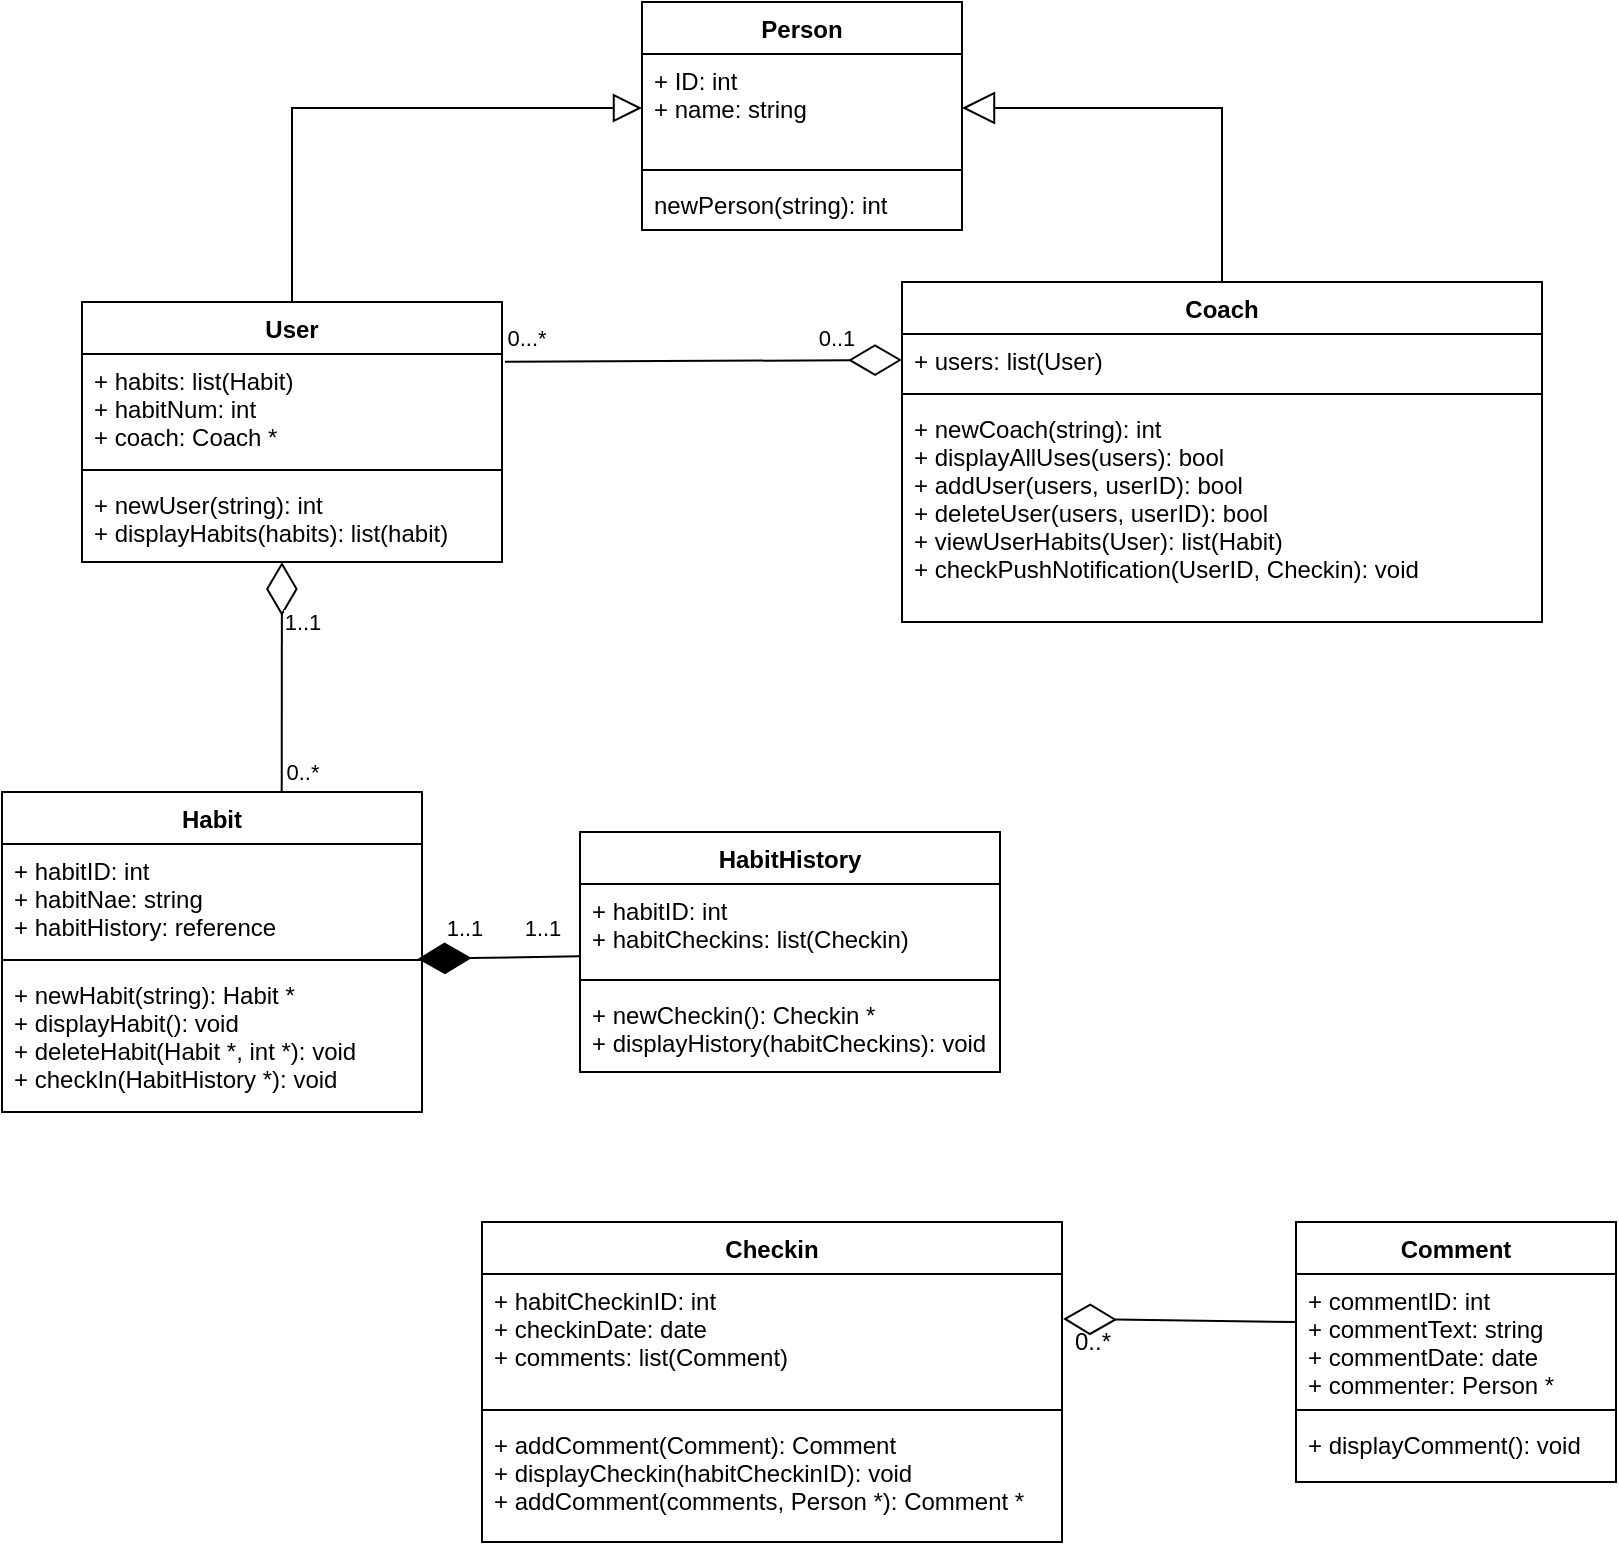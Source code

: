 <mxfile version="13.9.7" type="github">
  <diagram id="C5RBs43oDa-KdzZeNtuy" name="Page-1">
    <mxGraphModel dx="981" dy="526" grid="1" gridSize="10" guides="1" tooltips="1" connect="1" arrows="1" fold="1" page="1" pageScale="1" pageWidth="827" pageHeight="1169" math="0" shadow="0">
      <root>
        <mxCell id="WIyWlLk6GJQsqaUBKTNV-0" />
        <mxCell id="WIyWlLk6GJQsqaUBKTNV-1" parent="WIyWlLk6GJQsqaUBKTNV-0" />
        <mxCell id="pPSNxypL9fmhpAs0OBv2-0" value="Person" style="swimlane;fontStyle=1;align=center;verticalAlign=top;childLayout=stackLayout;horizontal=1;startSize=26;horizontalStack=0;resizeParent=1;resizeParentMax=0;resizeLast=0;collapsible=1;marginBottom=0;" vertex="1" parent="WIyWlLk6GJQsqaUBKTNV-1">
          <mxGeometry x="340" y="30" width="160" height="114" as="geometry" />
        </mxCell>
        <mxCell id="pPSNxypL9fmhpAs0OBv2-1" value="+ ID: int&#xa;+ name: string&#xa;" style="text;strokeColor=none;fillColor=none;align=left;verticalAlign=top;spacingLeft=4;spacingRight=4;overflow=hidden;rotatable=0;points=[[0,0.5],[1,0.5]];portConstraint=eastwest;" vertex="1" parent="pPSNxypL9fmhpAs0OBv2-0">
          <mxGeometry y="26" width="160" height="54" as="geometry" />
        </mxCell>
        <mxCell id="pPSNxypL9fmhpAs0OBv2-2" value="" style="line;strokeWidth=1;fillColor=none;align=left;verticalAlign=middle;spacingTop=-1;spacingLeft=3;spacingRight=3;rotatable=0;labelPosition=right;points=[];portConstraint=eastwest;" vertex="1" parent="pPSNxypL9fmhpAs0OBv2-0">
          <mxGeometry y="80" width="160" height="8" as="geometry" />
        </mxCell>
        <mxCell id="pPSNxypL9fmhpAs0OBv2-3" value="newPerson(string): int" style="text;strokeColor=none;fillColor=none;align=left;verticalAlign=top;spacingLeft=4;spacingRight=4;overflow=hidden;rotatable=0;points=[[0,0.5],[1,0.5]];portConstraint=eastwest;" vertex="1" parent="pPSNxypL9fmhpAs0OBv2-0">
          <mxGeometry y="88" width="160" height="26" as="geometry" />
        </mxCell>
        <mxCell id="pPSNxypL9fmhpAs0OBv2-12" style="edgeStyle=orthogonalEdgeStyle;rounded=0;orthogonalLoop=1;jettySize=auto;html=1;exitX=0.5;exitY=0;exitDx=0;exitDy=0;endArrow=block;endFill=0;endSize=12;" edge="1" parent="WIyWlLk6GJQsqaUBKTNV-1" source="pPSNxypL9fmhpAs0OBv2-4" target="pPSNxypL9fmhpAs0OBv2-1">
          <mxGeometry relative="1" as="geometry" />
        </mxCell>
        <mxCell id="pPSNxypL9fmhpAs0OBv2-4" value="User" style="swimlane;fontStyle=1;align=center;verticalAlign=top;childLayout=stackLayout;horizontal=1;startSize=26;horizontalStack=0;resizeParent=1;resizeParentMax=0;resizeLast=0;collapsible=1;marginBottom=0;" vertex="1" parent="WIyWlLk6GJQsqaUBKTNV-1">
          <mxGeometry x="60" y="180" width="210" height="130" as="geometry" />
        </mxCell>
        <mxCell id="pPSNxypL9fmhpAs0OBv2-5" value="+ habits: list(Habit)&#xa;+ habitNum: int&#xa;+ coach: Coach *&#xa;" style="text;strokeColor=none;fillColor=none;align=left;verticalAlign=top;spacingLeft=4;spacingRight=4;overflow=hidden;rotatable=0;points=[[0,0.5],[1,0.5]];portConstraint=eastwest;" vertex="1" parent="pPSNxypL9fmhpAs0OBv2-4">
          <mxGeometry y="26" width="210" height="54" as="geometry" />
        </mxCell>
        <mxCell id="pPSNxypL9fmhpAs0OBv2-6" value="" style="line;strokeWidth=1;fillColor=none;align=left;verticalAlign=middle;spacingTop=-1;spacingLeft=3;spacingRight=3;rotatable=0;labelPosition=right;points=[];portConstraint=eastwest;" vertex="1" parent="pPSNxypL9fmhpAs0OBv2-4">
          <mxGeometry y="80" width="210" height="8" as="geometry" />
        </mxCell>
        <mxCell id="pPSNxypL9fmhpAs0OBv2-7" value="+ newUser(string): int&#xa;+ displayHabits(habits): list(habit)" style="text;strokeColor=none;fillColor=none;align=left;verticalAlign=top;spacingLeft=4;spacingRight=4;overflow=hidden;rotatable=0;points=[[0,0.5],[1,0.5]];portConstraint=eastwest;" vertex="1" parent="pPSNxypL9fmhpAs0OBv2-4">
          <mxGeometry y="88" width="210" height="42" as="geometry" />
        </mxCell>
        <mxCell id="pPSNxypL9fmhpAs0OBv2-13" style="edgeStyle=orthogonalEdgeStyle;rounded=0;orthogonalLoop=1;jettySize=auto;html=1;exitX=0.5;exitY=0;exitDx=0;exitDy=0;entryX=1;entryY=0.5;entryDx=0;entryDy=0;endArrow=block;endFill=0;endSize=14;" edge="1" parent="WIyWlLk6GJQsqaUBKTNV-1" source="pPSNxypL9fmhpAs0OBv2-8" target="pPSNxypL9fmhpAs0OBv2-1">
          <mxGeometry relative="1" as="geometry">
            <mxPoint x="620" y="50" as="targetPoint" />
          </mxGeometry>
        </mxCell>
        <mxCell id="pPSNxypL9fmhpAs0OBv2-8" value="Coach" style="swimlane;fontStyle=1;align=center;verticalAlign=top;childLayout=stackLayout;horizontal=1;startSize=26;horizontalStack=0;resizeParent=1;resizeParentMax=0;resizeLast=0;collapsible=1;marginBottom=0;" vertex="1" parent="WIyWlLk6GJQsqaUBKTNV-1">
          <mxGeometry x="470" y="170" width="320" height="170" as="geometry" />
        </mxCell>
        <mxCell id="pPSNxypL9fmhpAs0OBv2-9" value="+ users: list(User) " style="text;strokeColor=none;fillColor=none;align=left;verticalAlign=top;spacingLeft=4;spacingRight=4;overflow=hidden;rotatable=0;points=[[0,0.5],[1,0.5]];portConstraint=eastwest;" vertex="1" parent="pPSNxypL9fmhpAs0OBv2-8">
          <mxGeometry y="26" width="320" height="26" as="geometry" />
        </mxCell>
        <mxCell id="pPSNxypL9fmhpAs0OBv2-10" value="" style="line;strokeWidth=1;fillColor=none;align=left;verticalAlign=middle;spacingTop=-1;spacingLeft=3;spacingRight=3;rotatable=0;labelPosition=right;points=[];portConstraint=eastwest;" vertex="1" parent="pPSNxypL9fmhpAs0OBv2-8">
          <mxGeometry y="52" width="320" height="8" as="geometry" />
        </mxCell>
        <mxCell id="pPSNxypL9fmhpAs0OBv2-11" value="+ newCoach(string): int&#xa;+ displayAllUses(users): bool&#xa;+ addUser(users, userID): bool&#xa;+ deleteUser(users, userID): bool&#xa;+ viewUserHabits(User): list(Habit)&#xa;+ checkPushNotification(UserID, Checkin): void&#xa;&#xa;&#xa;" style="text;strokeColor=none;fillColor=none;align=left;verticalAlign=top;spacingLeft=4;spacingRight=4;overflow=hidden;rotatable=0;points=[[0,0.5],[1,0.5]];portConstraint=eastwest;" vertex="1" parent="pPSNxypL9fmhpAs0OBv2-8">
          <mxGeometry y="60" width="320" height="110" as="geometry" />
        </mxCell>
        <mxCell id="pPSNxypL9fmhpAs0OBv2-16" value="" style="endArrow=diamondThin;endFill=0;endSize=24;html=1;strokeWidth=1;entryX=0;entryY=0.5;entryDx=0;entryDy=0;exitX=1.007;exitY=0.072;exitDx=0;exitDy=0;exitPerimeter=0;" edge="1" parent="WIyWlLk6GJQsqaUBKTNV-1" source="pPSNxypL9fmhpAs0OBv2-5" target="pPSNxypL9fmhpAs0OBv2-9">
          <mxGeometry width="160" relative="1" as="geometry">
            <mxPoint x="250" y="160" as="sourcePoint" />
            <mxPoint x="410" y="160" as="targetPoint" />
          </mxGeometry>
        </mxCell>
        <mxCell id="pPSNxypL9fmhpAs0OBv2-17" value="0...*" style="edgeLabel;html=1;align=center;verticalAlign=middle;resizable=0;points=[];" vertex="1" connectable="0" parent="pPSNxypL9fmhpAs0OBv2-16">
          <mxGeometry x="-0.924" y="2" relative="1" as="geometry">
            <mxPoint x="2.95" y="-9.85" as="offset" />
          </mxGeometry>
        </mxCell>
        <mxCell id="pPSNxypL9fmhpAs0OBv2-19" value="0..1" style="edgeLabel;html=1;align=center;verticalAlign=middle;resizable=0;points=[];" vertex="1" connectable="0" parent="pPSNxypL9fmhpAs0OBv2-16">
          <mxGeometry x="0.5" y="-3" relative="1" as="geometry">
            <mxPoint x="16.55" y="-14.22" as="offset" />
          </mxGeometry>
        </mxCell>
        <mxCell id="pPSNxypL9fmhpAs0OBv2-20" value="Habit" style="swimlane;fontStyle=1;align=center;verticalAlign=top;childLayout=stackLayout;horizontal=1;startSize=26;horizontalStack=0;resizeParent=1;resizeParentMax=0;resizeLast=0;collapsible=1;marginBottom=0;" vertex="1" parent="WIyWlLk6GJQsqaUBKTNV-1">
          <mxGeometry x="20" y="425" width="210" height="160" as="geometry" />
        </mxCell>
        <mxCell id="pPSNxypL9fmhpAs0OBv2-21" value="+ habitID: int&#xa;+ habitNae: string&#xa;+ habitHistory: reference&#xa;" style="text;strokeColor=none;fillColor=none;align=left;verticalAlign=top;spacingLeft=4;spacingRight=4;overflow=hidden;rotatable=0;points=[[0,0.5],[1,0.5]];portConstraint=eastwest;" vertex="1" parent="pPSNxypL9fmhpAs0OBv2-20">
          <mxGeometry y="26" width="210" height="54" as="geometry" />
        </mxCell>
        <mxCell id="pPSNxypL9fmhpAs0OBv2-22" value="" style="line;strokeWidth=1;fillColor=none;align=left;verticalAlign=middle;spacingTop=-1;spacingLeft=3;spacingRight=3;rotatable=0;labelPosition=right;points=[];portConstraint=eastwest;" vertex="1" parent="pPSNxypL9fmhpAs0OBv2-20">
          <mxGeometry y="80" width="210" height="8" as="geometry" />
        </mxCell>
        <mxCell id="pPSNxypL9fmhpAs0OBv2-23" value="+ newHabit(string): Habit *&#xa;+ displayHabit(): void&#xa;+ deleteHabit(Habit *, int *): void&#xa;+ checkIn(HabitHistory *): void&#xa;" style="text;strokeColor=none;fillColor=none;align=left;verticalAlign=top;spacingLeft=4;spacingRight=4;overflow=hidden;rotatable=0;points=[[0,0.5],[1,0.5]];portConstraint=eastwest;" vertex="1" parent="pPSNxypL9fmhpAs0OBv2-20">
          <mxGeometry y="88" width="210" height="72" as="geometry" />
        </mxCell>
        <mxCell id="pPSNxypL9fmhpAs0OBv2-24" value="" style="endArrow=diamondThin;endFill=0;endSize=24;html=1;strokeWidth=1;entryX=0.476;entryY=1;entryDx=0;entryDy=0;entryPerimeter=0;exitX=0.666;exitY=0;exitDx=0;exitDy=0;exitPerimeter=0;" edge="1" parent="WIyWlLk6GJQsqaUBKTNV-1" source="pPSNxypL9fmhpAs0OBv2-20" target="pPSNxypL9fmhpAs0OBv2-7">
          <mxGeometry width="160" relative="1" as="geometry">
            <mxPoint x="250" y="430" as="sourcePoint" />
            <mxPoint x="410" y="430" as="targetPoint" />
          </mxGeometry>
        </mxCell>
        <mxCell id="pPSNxypL9fmhpAs0OBv2-25" value="0..*" style="edgeLabel;html=1;align=center;verticalAlign=middle;resizable=0;points=[];" vertex="1" connectable="0" parent="pPSNxypL9fmhpAs0OBv2-24">
          <mxGeometry x="-0.821" y="-1" relative="1" as="geometry">
            <mxPoint x="9.13" as="offset" />
          </mxGeometry>
        </mxCell>
        <mxCell id="pPSNxypL9fmhpAs0OBv2-26" value="1..1" style="edgeLabel;html=1;align=center;verticalAlign=middle;resizable=0;points=[];" vertex="1" connectable="0" parent="pPSNxypL9fmhpAs0OBv2-24">
          <mxGeometry x="0.403" relative="1" as="geometry">
            <mxPoint x="10.07" y="-4.31" as="offset" />
          </mxGeometry>
        </mxCell>
        <mxCell id="pPSNxypL9fmhpAs0OBv2-27" value="HabitHistory" style="swimlane;fontStyle=1;align=center;verticalAlign=top;childLayout=stackLayout;horizontal=1;startSize=26;horizontalStack=0;resizeParent=1;resizeParentMax=0;resizeLast=0;collapsible=1;marginBottom=0;" vertex="1" parent="WIyWlLk6GJQsqaUBKTNV-1">
          <mxGeometry x="309" y="445" width="210" height="120" as="geometry" />
        </mxCell>
        <mxCell id="pPSNxypL9fmhpAs0OBv2-28" value="+ habitID: int&#xa;+ habitCheckins: list(Checkin)&#xa;" style="text;strokeColor=none;fillColor=none;align=left;verticalAlign=top;spacingLeft=4;spacingRight=4;overflow=hidden;rotatable=0;points=[[0,0.5],[1,0.5]];portConstraint=eastwest;" vertex="1" parent="pPSNxypL9fmhpAs0OBv2-27">
          <mxGeometry y="26" width="210" height="44" as="geometry" />
        </mxCell>
        <mxCell id="pPSNxypL9fmhpAs0OBv2-29" value="" style="line;strokeWidth=1;fillColor=none;align=left;verticalAlign=middle;spacingTop=-1;spacingLeft=3;spacingRight=3;rotatable=0;labelPosition=right;points=[];portConstraint=eastwest;" vertex="1" parent="pPSNxypL9fmhpAs0OBv2-27">
          <mxGeometry y="70" width="210" height="8" as="geometry" />
        </mxCell>
        <mxCell id="pPSNxypL9fmhpAs0OBv2-30" value="+ newCheckin(): Checkin *&#xa;+ displayHistory(habitCheckins): void" style="text;strokeColor=none;fillColor=none;align=left;verticalAlign=top;spacingLeft=4;spacingRight=4;overflow=hidden;rotatable=0;points=[[0,0.5],[1,0.5]];portConstraint=eastwest;" vertex="1" parent="pPSNxypL9fmhpAs0OBv2-27">
          <mxGeometry y="78" width="210" height="42" as="geometry" />
        </mxCell>
        <mxCell id="pPSNxypL9fmhpAs0OBv2-31" value="&lt;div&gt;1..1&lt;/div&gt;" style="endArrow=diamondThin;endFill=1;endSize=24;html=1;strokeWidth=1;exitX=0;exitY=0.821;exitDx=0;exitDy=0;exitPerimeter=0;entryX=0.99;entryY=1.064;entryDx=0;entryDy=0;entryPerimeter=0;" edge="1" parent="WIyWlLk6GJQsqaUBKTNV-1" source="pPSNxypL9fmhpAs0OBv2-28" target="pPSNxypL9fmhpAs0OBv2-21">
          <mxGeometry x="0.424" y="-15" width="160" relative="1" as="geometry">
            <mxPoint x="250" y="430" as="sourcePoint" />
            <mxPoint x="260" y="580" as="targetPoint" />
            <mxPoint as="offset" />
          </mxGeometry>
        </mxCell>
        <mxCell id="pPSNxypL9fmhpAs0OBv2-32" value="1..1" style="edgeLabel;html=1;align=center;verticalAlign=middle;resizable=0;points=[];" vertex="1" connectable="0" parent="pPSNxypL9fmhpAs0OBv2-31">
          <mxGeometry x="-0.331" y="-1" relative="1" as="geometry">
            <mxPoint x="8.16" y="-13.57" as="offset" />
          </mxGeometry>
        </mxCell>
        <mxCell id="pPSNxypL9fmhpAs0OBv2-33" value="Checkin" style="swimlane;fontStyle=1;align=center;verticalAlign=top;childLayout=stackLayout;horizontal=1;startSize=26;horizontalStack=0;resizeParent=1;resizeParentMax=0;resizeLast=0;collapsible=1;marginBottom=0;" vertex="1" parent="WIyWlLk6GJQsqaUBKTNV-1">
          <mxGeometry x="260" y="640" width="290" height="160" as="geometry" />
        </mxCell>
        <mxCell id="pPSNxypL9fmhpAs0OBv2-34" value="+ habitCheckinID: int&#xa;+ checkinDate: date&#xa;+ comments: list(Comment)&#xa;&#xa;" style="text;strokeColor=none;fillColor=none;align=left;verticalAlign=top;spacingLeft=4;spacingRight=4;overflow=hidden;rotatable=0;points=[[0,0.5],[1,0.5]];portConstraint=eastwest;" vertex="1" parent="pPSNxypL9fmhpAs0OBv2-33">
          <mxGeometry y="26" width="290" height="64" as="geometry" />
        </mxCell>
        <mxCell id="pPSNxypL9fmhpAs0OBv2-35" value="" style="line;strokeWidth=1;fillColor=none;align=left;verticalAlign=middle;spacingTop=-1;spacingLeft=3;spacingRight=3;rotatable=0;labelPosition=right;points=[];portConstraint=eastwest;" vertex="1" parent="pPSNxypL9fmhpAs0OBv2-33">
          <mxGeometry y="90" width="290" height="8" as="geometry" />
        </mxCell>
        <mxCell id="pPSNxypL9fmhpAs0OBv2-36" value="+ addComment(Comment): Comment&#xa;+ displayCheckin(habitCheckinID): void&#xa;+ addComment(comments, Person *): Comment *&#xa;" style="text;strokeColor=none;fillColor=none;align=left;verticalAlign=top;spacingLeft=4;spacingRight=4;overflow=hidden;rotatable=0;points=[[0,0.5],[1,0.5]];portConstraint=eastwest;" vertex="1" parent="pPSNxypL9fmhpAs0OBv2-33">
          <mxGeometry y="98" width="290" height="62" as="geometry" />
        </mxCell>
        <mxCell id="pPSNxypL9fmhpAs0OBv2-37" value="Comment" style="swimlane;fontStyle=1;align=center;verticalAlign=top;childLayout=stackLayout;horizontal=1;startSize=26;horizontalStack=0;resizeParent=1;resizeParentMax=0;resizeLast=0;collapsible=1;marginBottom=0;" vertex="1" parent="WIyWlLk6GJQsqaUBKTNV-1">
          <mxGeometry x="667" y="640" width="160" height="130" as="geometry" />
        </mxCell>
        <mxCell id="pPSNxypL9fmhpAs0OBv2-38" value="+ commentID: int&#xa;+ commentText: string&#xa;+ commentDate: date&#xa;+ commenter: Person *&#xa;" style="text;strokeColor=none;fillColor=none;align=left;verticalAlign=top;spacingLeft=4;spacingRight=4;overflow=hidden;rotatable=0;points=[[0,0.5],[1,0.5]];portConstraint=eastwest;" vertex="1" parent="pPSNxypL9fmhpAs0OBv2-37">
          <mxGeometry y="26" width="160" height="64" as="geometry" />
        </mxCell>
        <mxCell id="pPSNxypL9fmhpAs0OBv2-39" value="" style="line;strokeWidth=1;fillColor=none;align=left;verticalAlign=middle;spacingTop=-1;spacingLeft=3;spacingRight=3;rotatable=0;labelPosition=right;points=[];portConstraint=eastwest;" vertex="1" parent="pPSNxypL9fmhpAs0OBv2-37">
          <mxGeometry y="90" width="160" height="8" as="geometry" />
        </mxCell>
        <mxCell id="pPSNxypL9fmhpAs0OBv2-40" value="+ displayComment(): void" style="text;strokeColor=none;fillColor=none;align=left;verticalAlign=top;spacingLeft=4;spacingRight=4;overflow=hidden;rotatable=0;points=[[0,0.5],[1,0.5]];portConstraint=eastwest;" vertex="1" parent="pPSNxypL9fmhpAs0OBv2-37">
          <mxGeometry y="98" width="160" height="32" as="geometry" />
        </mxCell>
        <mxCell id="pPSNxypL9fmhpAs0OBv2-41" value="" style="endArrow=diamondThin;endFill=0;endSize=24;html=1;strokeWidth=1;exitX=0;exitY=0.375;exitDx=0;exitDy=0;exitPerimeter=0;entryX=1.002;entryY=0.351;entryDx=0;entryDy=0;entryPerimeter=0;" edge="1" parent="WIyWlLk6GJQsqaUBKTNV-1" source="pPSNxypL9fmhpAs0OBv2-38" target="pPSNxypL9fmhpAs0OBv2-34">
          <mxGeometry width="160" relative="1" as="geometry">
            <mxPoint x="580" y="560" as="sourcePoint" />
            <mxPoint x="550" y="710" as="targetPoint" />
          </mxGeometry>
        </mxCell>
        <mxCell id="pPSNxypL9fmhpAs0OBv2-42" value="0..*" style="text;html=1;align=center;verticalAlign=middle;resizable=0;points=[];autosize=1;" vertex="1" parent="WIyWlLk6GJQsqaUBKTNV-1">
          <mxGeometry x="550" y="690" width="30" height="20" as="geometry" />
        </mxCell>
      </root>
    </mxGraphModel>
  </diagram>
</mxfile>
